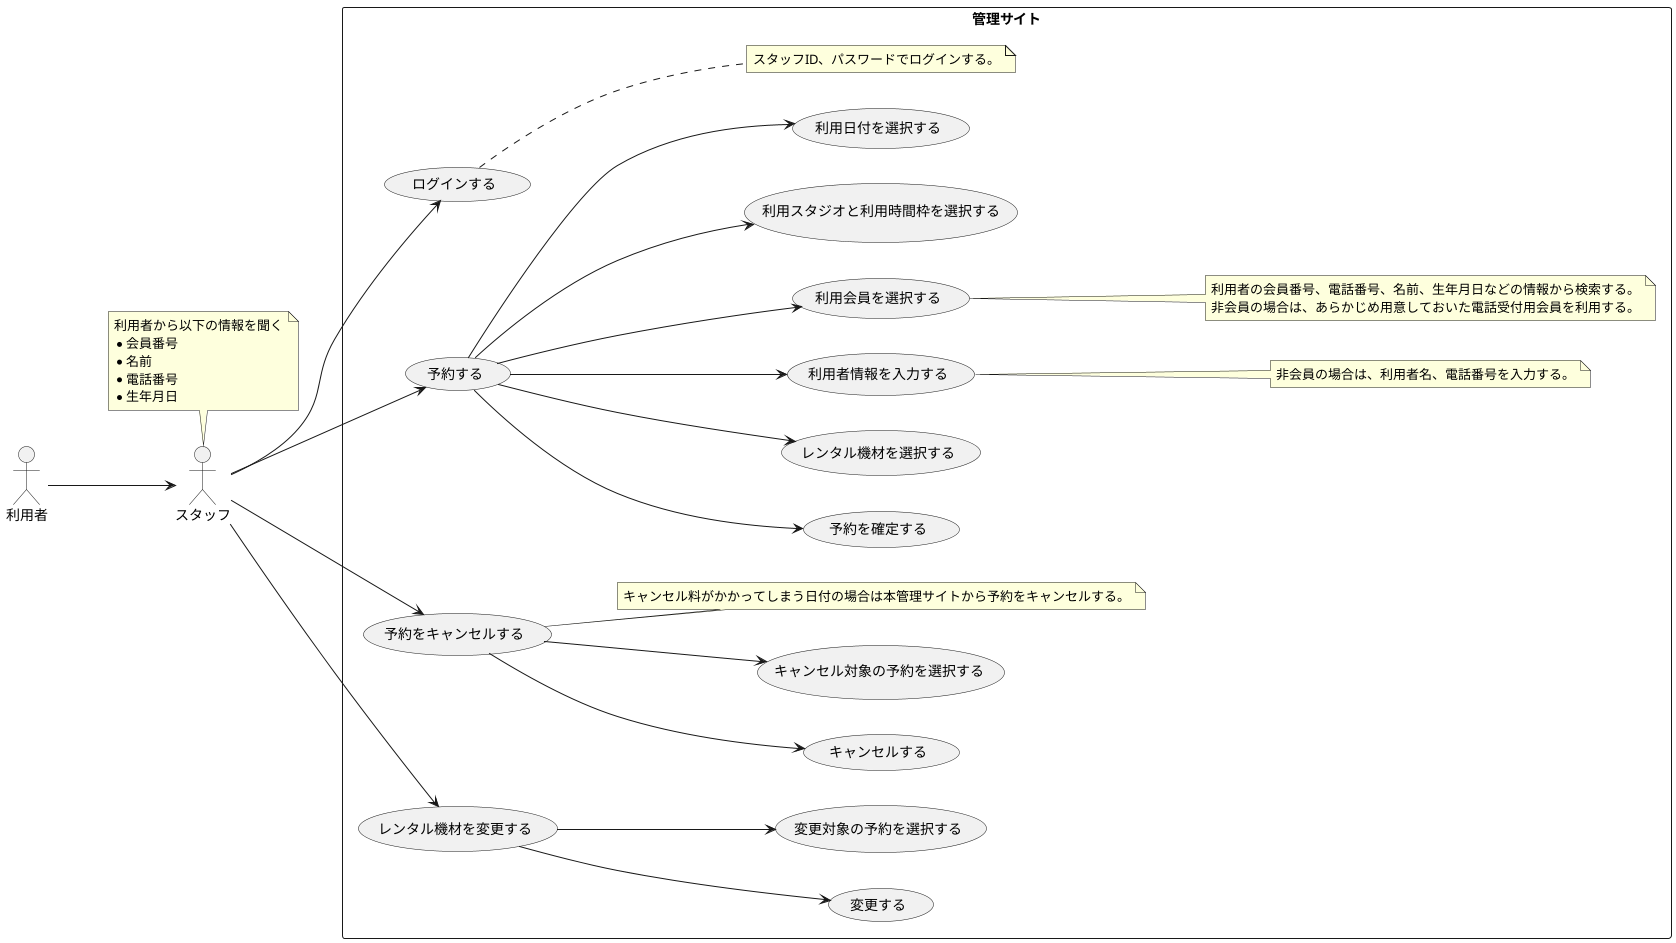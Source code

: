 @startuml Usecase

left to right direction

actor 利用者
actor スタッフ

利用者 --> スタッフ

note top of スタッフ
利用者から以下の情報を聞く
* 会員番号
* 名前
* 電話番号
* 生年月日
end note

rectangle 管理サイト {
    スタッフ --> (ログインする)
    スタッフ --> (予約する)
    (予約する) --> (予約を確定する)
    (予約する) --> (レンタル機材を選択する)
    (予約する) --> (利用者情報を入力する)
    (予約する) --> (利用会員を選択する)
    (予約する) --> (利用スタジオと利用時間枠を選択する)
    (予約する) --> (利用日付を選択する)

    note right of (ログインする)
    スタッフID、パスワードでログインする。
    end note

    note right of (利用会員を選択する)
    利用者の会員番号、電話番号、名前、生年月日などの情報から検索する。
    非会員の場合は、あらかじめ用意しておいた電話受付用会員を利用する。
    end note

    note right of (利用者情報を入力する)
    非会員の場合は、利用者名、電話番号を入力する。
    end note

    スタッフ --> (予約をキャンセルする)
    (予約をキャンセルする) --> (キャンセルする)
    (予約をキャンセルする) --> (キャンセル対象の予約を選択する)

    note right of (予約をキャンセルする)
    キャンセル料がかかってしまう日付の場合は本管理サイトから予約をキャンセルする。
    end note

    スタッフ --> (レンタル機材を変更する)
    (レンタル機材を変更する) --> (変更する)
    (レンタル機材を変更する) --> (変更対象の予約を選択する)
}

@enduml
